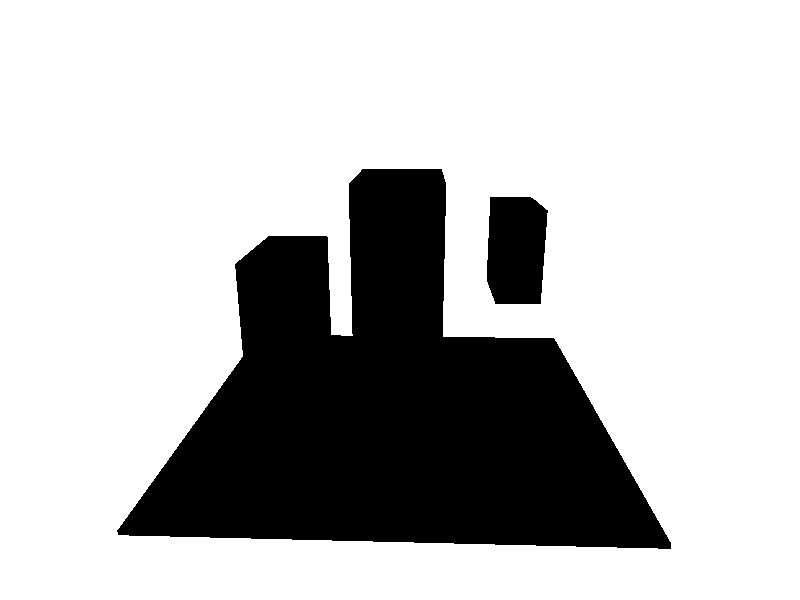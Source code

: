 #include "colors.inc"

  background { color White }
  
  camera {
    location <3.5, 4.5, -14>
    look_at  <3, 0,  0>
  }                                      

  box {
    <-5, 0,   -5>,  // Near lower left corner
    <5,  0.1,  5>   // Far upper right corner
      finish { diffuse 0.6, 0.6 brilliance 1.0 }
      texture {
      pigment {color rgbf < 1.0, 1.0, 1.0, .1 >}
     }     
     translate <3, -3,  0>
  }
   
 #declare phonebox=
  box {
    <-1, -1, -1>,
    < 1,  1,  1>
      finish { diffuse 0.6, 0.6 brilliance 1.0 }
      texture {
      pigment {color rgbf < 0.0, 0.0, 1.0, .1 >}
     }               
  }

#declare phone =
union {    
   object { 
      phonebox 
      scale <0.8, 1.6, 0.5>
    }   
 
 cylinder {
    < 0, 0, 0>,     // Center of one end
    < 0, 1.5, 0>,     // Center of other end
    0.12            // Radius
    open           // Remove end caps  
    finish { diffuse 0.6, 0.6 brilliance 1.0 }
    texture {
      pigment {color rgbf < 0.1, 0.2, 0.8, .5>}
     }     
    translate <0.5, 1.4,  0>
  } 
}
   
// Connector //
#declare tube =
cylinder {
    < -1.5, 0, 0>,     // Center of one end
    <  2.2, 0, 0>,     // Center of other end
    0.16           // Radius
    open           // Remove end caps  
    finish { diffuse 0.6, 0.6 brilliance 1.0 }
    texture {
      pigment {color rgbf < 0.1, 0.8, 0.1, .5>}
    }         
    translate <-1, 0,  0>
}              

   
#declare Rnd_1 = seed (1153);


// Add websphere //
box {
    <-1, -1, -1.56>,
    < 1,  3,  1.56>
      finish { diffuse 0.6, 0.6 brilliance 1.0 }
      texture {
      pigment {color rgbf < 0.7, 0.7, 0.7, .1 >}
     }               
    translate <3, 0,  0>     
}

// POL Web Application //
box {
    <-0.6, -0.5, -1.16>,
    < 0.6,  2,  1.16>
      finish { diffuse 0.6, 0.6 brilliance 1.0 }
      texture {
      pigment {color rgbf < 0.9, 0.9, 0.0, .1 >}
     }               
    translate <1, 0,  -3.2>     
}
// Jasper Reports Library
box {
    <-0.6, -0.5, -1.16>,
    < 0.6,  2,  1.16>
      finish { diffuse 0.6, 0.6 brilliance 1.0 }
      texture {
      pigment {color rgbf < 0.1, 0.8, 0.0, .1 >}
     }               
    translate <6.1, 0,  2.5>     
}



#declare tube2 =
 cylinder {
    < -0.3, 0, 0>,     // Center of one end
    <  0.3, 0, 0>,     // Center of other end
    0.10           // Radius
    open           // Remove end caps  
    finish { diffuse 0.6, 0.6 brilliance 1.0 }
    texture {
      pigment {color rgbf < 0.9, 0.1, 0.8, .5>}
    }         
    translate <-1, 0,  -6>
 }     



/* End with light sources */

 light_source { <3.2, 4, -3> color White}
  
 light_source {
    <2, 15, -3>
    color White
    spotlight
    radius 15
    falloff 20
    tightness 10
    point_at <0, 0, 0>
  }

